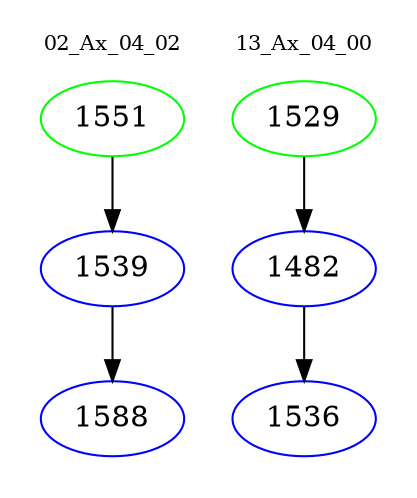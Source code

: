 digraph{
subgraph cluster_0 {
color = white
label = "02_Ax_04_02";
fontsize=10;
T0_1551 [label="1551", color="green"]
T0_1551 -> T0_1539 [color="black"]
T0_1539 [label="1539", color="blue"]
T0_1539 -> T0_1588 [color="black"]
T0_1588 [label="1588", color="blue"]
}
subgraph cluster_1 {
color = white
label = "13_Ax_04_00";
fontsize=10;
T1_1529 [label="1529", color="green"]
T1_1529 -> T1_1482 [color="black"]
T1_1482 [label="1482", color="blue"]
T1_1482 -> T1_1536 [color="black"]
T1_1536 [label="1536", color="blue"]
}
}
